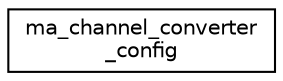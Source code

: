 digraph "Graphical Class Hierarchy"
{
 // LATEX_PDF_SIZE
  edge [fontname="Helvetica",fontsize="10",labelfontname="Helvetica",labelfontsize="10"];
  node [fontname="Helvetica",fontsize="10",shape=record];
  rankdir="LR";
  Node0 [label="ma_channel_converter\l_config",height=0.2,width=0.4,color="black", fillcolor="white", style="filled",URL="$structma__channel__converter__config.html",tooltip=" "];
}
